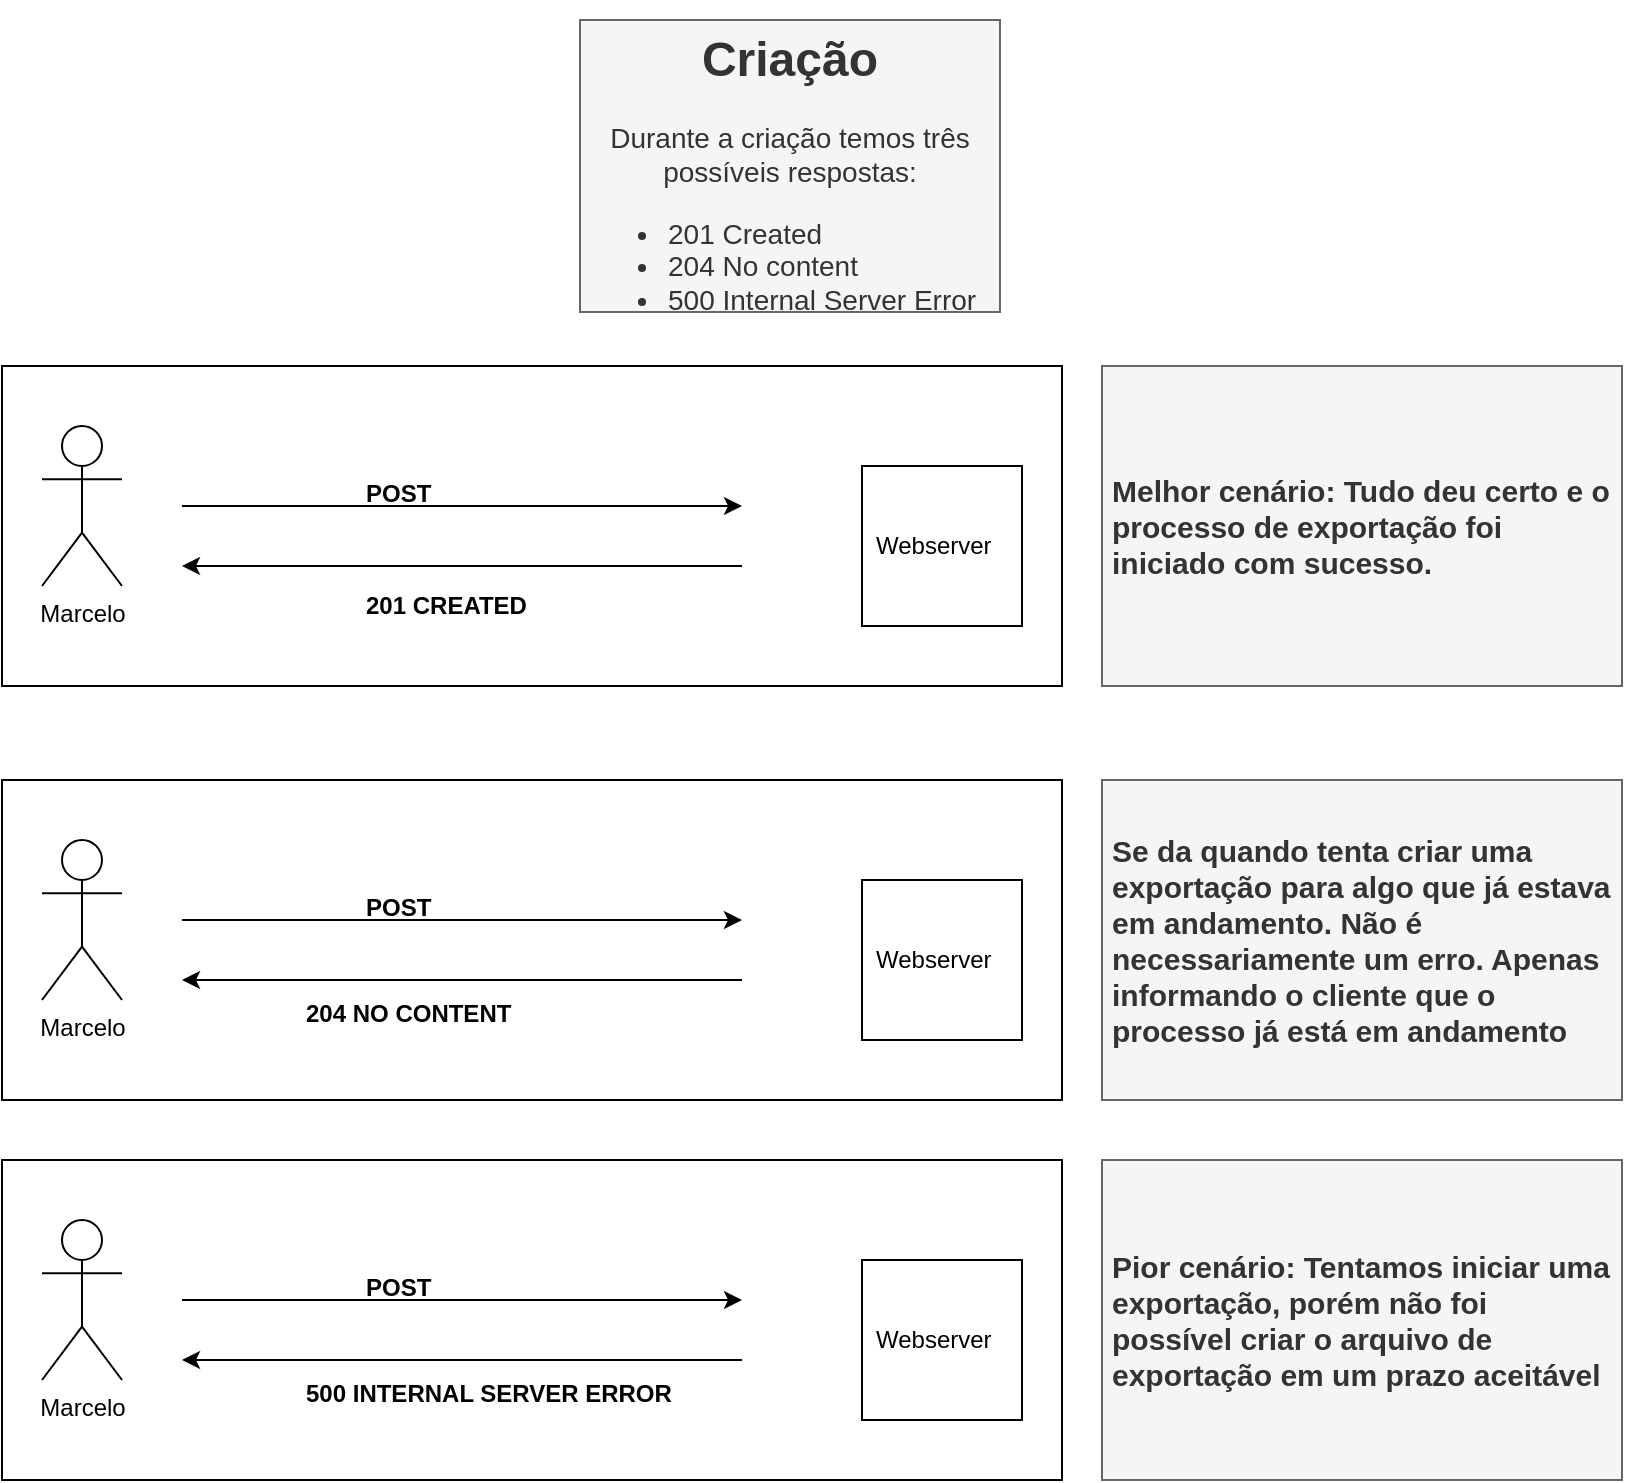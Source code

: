<mxfile version="10.6.3" type="device"><diagram id="1MH4Rvj5jZZMgZgdKYEM" name="Page-1"><mxGraphModel dx="1991" dy="1144" grid="1" gridSize="10" guides="1" tooltips="1" connect="1" arrows="1" fold="1" page="1" pageScale="1" pageWidth="1169" pageHeight="827" math="0" shadow="0"><root><mxCell id="0"/><mxCell id="1" parent="0"/><mxCell id="DGLrjLx5Hrbo9pug7jWX-11" value="" style="rounded=0;whiteSpace=wrap;html=1;align=center;" vertex="1" parent="1"><mxGeometry x="190" y="213" width="530" height="160" as="geometry"/></mxCell><mxCell id="DGLrjLx5Hrbo9pug7jWX-1" value="Marcelo" style="shape=umlActor;verticalLabelPosition=bottom;labelBackgroundColor=#ffffff;verticalAlign=top;html=1;outlineConnect=0;align=center;" vertex="1" parent="1"><mxGeometry x="210" y="243" width="40" height="80" as="geometry"/></mxCell><mxCell id="DGLrjLx5Hrbo9pug7jWX-4" value="" style="whiteSpace=wrap;html=1;aspect=fixed;align=center;" vertex="1" parent="1"><mxGeometry x="620" y="263" width="80" height="80" as="geometry"/></mxCell><mxCell id="DGLrjLx5Hrbo9pug7jWX-5" value="Webserver" style="text;html=1;resizable=0;points=[];autosize=1;align=left;verticalAlign=top;spacingTop=-4;" vertex="1" parent="1"><mxGeometry x="625" y="293" width="70" height="20" as="geometry"/></mxCell><mxCell id="DGLrjLx5Hrbo9pug7jWX-6" value="" style="endArrow=classic;html=1;" edge="1" parent="1"><mxGeometry width="50" height="50" relative="1" as="geometry"><mxPoint x="280" y="283" as="sourcePoint"/><mxPoint x="560" y="283" as="targetPoint"/></mxGeometry></mxCell><mxCell id="DGLrjLx5Hrbo9pug7jWX-7" value="&lt;b&gt;POST&amp;nbsp;&lt;/b&gt;" style="text;html=1;resizable=0;points=[];autosize=1;align=left;verticalAlign=top;spacingTop=-4;rotation=0;" vertex="1" parent="1"><mxGeometry x="370" y="267" width="50" height="20" as="geometry"/></mxCell><mxCell id="DGLrjLx5Hrbo9pug7jWX-9" value="" style="endArrow=classic;html=1;" edge="1" parent="1"><mxGeometry width="50" height="50" relative="1" as="geometry"><mxPoint x="560" y="313" as="sourcePoint"/><mxPoint x="280" y="313" as="targetPoint"/></mxGeometry></mxCell><mxCell id="DGLrjLx5Hrbo9pug7jWX-10" value="&lt;b&gt;201 CREATED&lt;/b&gt;" style="text;html=1;resizable=0;points=[];autosize=1;align=left;verticalAlign=top;spacingTop=-4;" vertex="1" parent="1"><mxGeometry x="370" y="323" width="100" height="20" as="geometry"/></mxCell><mxCell id="DGLrjLx5Hrbo9pug7jWX-12" value="" style="rounded=0;whiteSpace=wrap;html=1;align=center;" vertex="1" parent="1"><mxGeometry x="190" y="420" width="530" height="160" as="geometry"/></mxCell><mxCell id="DGLrjLx5Hrbo9pug7jWX-13" value="Marcelo" style="shape=umlActor;verticalLabelPosition=bottom;labelBackgroundColor=#ffffff;verticalAlign=top;html=1;outlineConnect=0;align=center;" vertex="1" parent="1"><mxGeometry x="210" y="450" width="40" height="80" as="geometry"/></mxCell><mxCell id="DGLrjLx5Hrbo9pug7jWX-14" value="" style="whiteSpace=wrap;html=1;aspect=fixed;align=center;" vertex="1" parent="1"><mxGeometry x="620" y="470" width="80" height="80" as="geometry"/></mxCell><mxCell id="DGLrjLx5Hrbo9pug7jWX-15" value="Webserver" style="text;html=1;resizable=0;points=[];autosize=1;align=left;verticalAlign=top;spacingTop=-4;" vertex="1" parent="1"><mxGeometry x="625" y="500" width="70" height="20" as="geometry"/></mxCell><mxCell id="DGLrjLx5Hrbo9pug7jWX-16" value="" style="endArrow=classic;html=1;" edge="1" parent="1"><mxGeometry width="50" height="50" relative="1" as="geometry"><mxPoint x="280" y="490" as="sourcePoint"/><mxPoint x="560" y="490" as="targetPoint"/></mxGeometry></mxCell><mxCell id="DGLrjLx5Hrbo9pug7jWX-17" value="&lt;b&gt;POST&lt;/b&gt;" style="text;html=1;resizable=0;points=[];autosize=1;align=left;verticalAlign=top;spacingTop=-4;rotation=0;" vertex="1" parent="1"><mxGeometry x="370" y="474" width="50" height="20" as="geometry"/></mxCell><mxCell id="DGLrjLx5Hrbo9pug7jWX-18" value="" style="endArrow=classic;html=1;" edge="1" parent="1"><mxGeometry width="50" height="50" relative="1" as="geometry"><mxPoint x="560" y="520" as="sourcePoint"/><mxPoint x="280" y="520" as="targetPoint"/></mxGeometry></mxCell><mxCell id="DGLrjLx5Hrbo9pug7jWX-19" value="&lt;b&gt;204 NO CONTENT&lt;br&gt;&lt;br&gt;&lt;/b&gt;" style="text;html=1;resizable=0;points=[];autosize=1;align=left;verticalAlign=top;spacingTop=-4;" vertex="1" parent="1"><mxGeometry x="340" y="527" width="120" height="30" as="geometry"/></mxCell><mxCell id="DGLrjLx5Hrbo9pug7jWX-20" value="&lt;h1&gt;Criação&lt;/h1&gt;&lt;p style=&quot;font-size: 14px&quot;&gt;&lt;font style=&quot;font-size: 14px&quot;&gt;Durante a criação temos três possíveis respostas:&lt;/font&gt;&lt;/p&gt;&lt;p style=&quot;font-size: 14px&quot;&gt;&lt;/p&gt;&lt;ul style=&quot;font-size: 14px&quot;&gt;&lt;li style=&quot;text-align: left&quot;&gt;&lt;font style=&quot;font-size: 14px&quot;&gt;201 Created&lt;/font&gt;&lt;/li&gt;&lt;li style=&quot;text-align: left&quot;&gt;&lt;font style=&quot;font-size: 14px&quot;&gt;204 No content&lt;/font&gt;&lt;/li&gt;&lt;li style=&quot;text-align: left&quot;&gt;&lt;font style=&quot;font-size: 14px&quot;&gt;500 Internal Server Error&lt;/font&gt;&lt;span style=&quot;font-size: 13px&quot;&gt;&amp;nbsp;&lt;/span&gt;&lt;/li&gt;&lt;/ul&gt;&lt;p&gt;&lt;/p&gt;" style="text;html=1;strokeColor=#666666;fillColor=#f5f5f5;spacing=5;spacingTop=-20;whiteSpace=wrap;overflow=hidden;rounded=0;align=center;fontColor=#333333;" vertex="1" parent="1"><mxGeometry x="479" y="40" width="210" height="146" as="geometry"/></mxCell><mxCell id="DGLrjLx5Hrbo9pug7jWX-22" value="&lt;span style=&quot;font-size: 15px&quot;&gt;&lt;b&gt;Se da quando tenta criar uma exportação para algo que já estava em andamento. Não é necessariamente um erro. Apenas informando o cliente que o processo já está em andamento&lt;/b&gt;&lt;/span&gt;" style="text;html=1;strokeColor=#666666;fillColor=#f5f5f5;align=left;verticalAlign=middle;whiteSpace=wrap;rounded=0;fontColor=#333333;spacingLeft=3;" vertex="1" parent="1"><mxGeometry x="740" y="420" width="260" height="160" as="geometry"/></mxCell><mxCell id="DGLrjLx5Hrbo9pug7jWX-23" value="&lt;font style=&quot;font-size: 15px&quot;&gt;&lt;b&gt;Melhor cenário: Tudo deu certo e o processo de exportação foi iniciado com sucesso.&lt;/b&gt;&lt;/font&gt;" style="text;html=1;strokeColor=#666666;fillColor=#f5f5f5;align=left;verticalAlign=middle;whiteSpace=wrap;rounded=0;fontColor=#333333;spacingLeft=3;" vertex="1" parent="1"><mxGeometry x="740" y="213" width="260" height="160" as="geometry"/></mxCell><mxCell id="DGLrjLx5Hrbo9pug7jWX-42" value="" style="rounded=0;whiteSpace=wrap;html=1;align=center;" vertex="1" parent="1"><mxGeometry x="190" y="610" width="530" height="160" as="geometry"/></mxCell><mxCell id="DGLrjLx5Hrbo9pug7jWX-43" value="Marcelo" style="shape=umlActor;verticalLabelPosition=bottom;labelBackgroundColor=#ffffff;verticalAlign=top;html=1;outlineConnect=0;align=center;" vertex="1" parent="1"><mxGeometry x="210" y="640" width="40" height="80" as="geometry"/></mxCell><mxCell id="DGLrjLx5Hrbo9pug7jWX-44" value="" style="whiteSpace=wrap;html=1;aspect=fixed;align=center;" vertex="1" parent="1"><mxGeometry x="620" y="660" width="80" height="80" as="geometry"/></mxCell><mxCell id="DGLrjLx5Hrbo9pug7jWX-45" value="Webserver" style="text;html=1;resizable=0;points=[];autosize=1;align=left;verticalAlign=top;spacingTop=-4;" vertex="1" parent="1"><mxGeometry x="625" y="690" width="70" height="20" as="geometry"/></mxCell><mxCell id="DGLrjLx5Hrbo9pug7jWX-46" value="" style="endArrow=classic;html=1;" edge="1" parent="1"><mxGeometry width="50" height="50" relative="1" as="geometry"><mxPoint x="280" y="680" as="sourcePoint"/><mxPoint x="560" y="680" as="targetPoint"/></mxGeometry></mxCell><mxCell id="DGLrjLx5Hrbo9pug7jWX-47" value="&lt;b&gt;POST&lt;/b&gt;" style="text;html=1;resizable=0;points=[];autosize=1;align=left;verticalAlign=top;spacingTop=-4;rotation=0;" vertex="1" parent="1"><mxGeometry x="370" y="664" width="50" height="20" as="geometry"/></mxCell><mxCell id="DGLrjLx5Hrbo9pug7jWX-48" value="" style="endArrow=classic;html=1;" edge="1" parent="1"><mxGeometry width="50" height="50" relative="1" as="geometry"><mxPoint x="560" y="710" as="sourcePoint"/><mxPoint x="280" y="710" as="targetPoint"/></mxGeometry></mxCell><mxCell id="DGLrjLx5Hrbo9pug7jWX-49" value="&lt;b&gt;500 INTERNAL SERVER ERROR&lt;br&gt;&lt;/b&gt;" style="text;html=1;resizable=0;points=[];autosize=1;align=left;verticalAlign=top;spacingTop=-4;" vertex="1" parent="1"><mxGeometry x="340" y="717" width="200" height="20" as="geometry"/></mxCell><mxCell id="DGLrjLx5Hrbo9pug7jWX-50" value="&lt;b style=&quot;font-size: 15px&quot;&gt;Pior cenário: Tentamos iniciar uma exportação, porém não foi &lt;/b&gt;&lt;span style=&quot;font-size: 15px&quot;&gt;&lt;b&gt;possível&lt;/b&gt;&lt;/span&gt;&lt;b style=&quot;font-size: 15px&quot;&gt;&amp;nbsp;criar o &lt;/b&gt;&lt;span style=&quot;font-size: 15px&quot;&gt;&lt;b&gt;arquivo&lt;/b&gt;&lt;/span&gt;&lt;b style=&quot;font-size: 15px&quot;&gt;&amp;nbsp;de exportação em um prazo &lt;/b&gt;&lt;span style=&quot;font-size: 15px&quot;&gt;&lt;b&gt;aceitável&lt;/b&gt;&lt;/span&gt;&lt;b style=&quot;font-size: 15px&quot;&gt;&amp;nbsp;&lt;/b&gt;" style="text;html=1;strokeColor=#666666;fillColor=#f5f5f5;align=left;verticalAlign=middle;whiteSpace=wrap;rounded=0;fontColor=#333333;spacingLeft=3;" vertex="1" parent="1"><mxGeometry x="740" y="610" width="260" height="160" as="geometry"/></mxCell></root></mxGraphModel></diagram></mxfile>